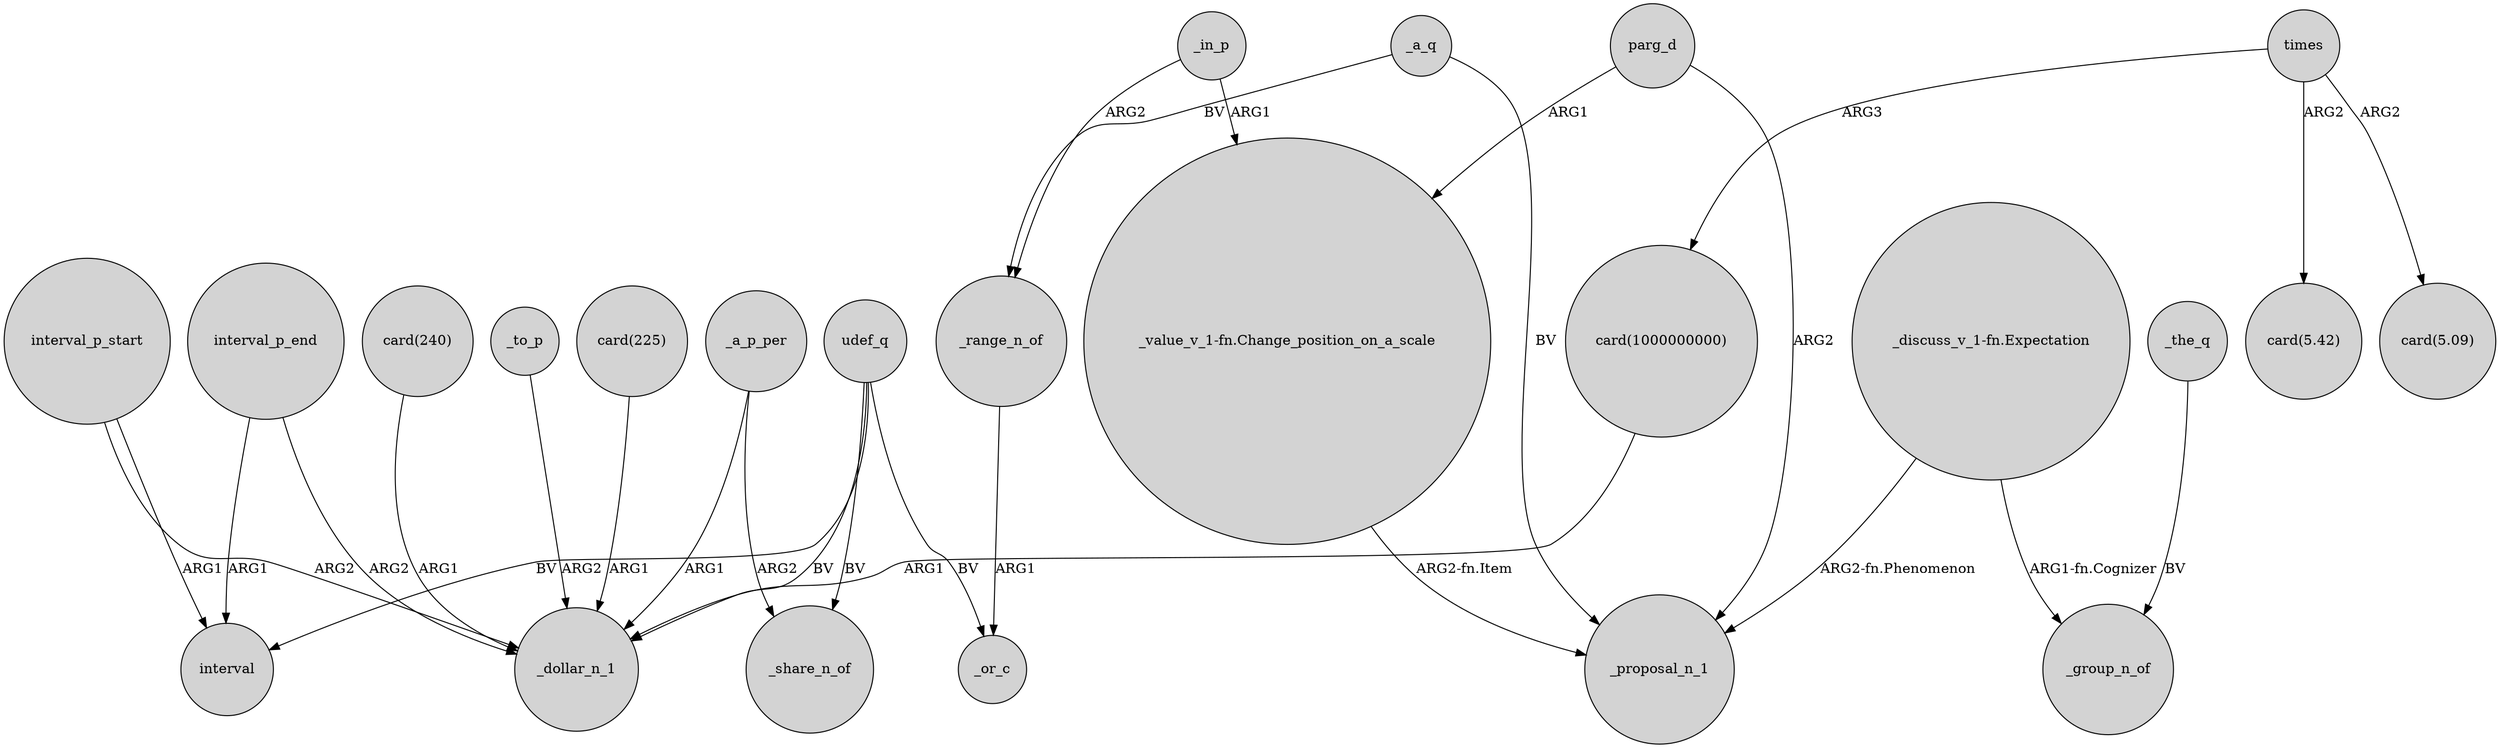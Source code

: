 digraph {
	node [shape=circle style=filled]
	"card(1000000000)" -> _dollar_n_1 [label=ARG1]
	"_discuss_v_1-fn.Expectation" -> _proposal_n_1 [label="ARG2-fn.Phenomenon"]
	"_discuss_v_1-fn.Expectation" -> _group_n_of [label="ARG1-fn.Cognizer"]
	times -> "card(5.42)" [label=ARG2]
	"card(225)" -> _dollar_n_1 [label=ARG1]
	_a_q -> _proposal_n_1 [label=BV]
	udef_q -> interval [label=BV]
	parg_d -> "_value_v_1-fn.Change_position_on_a_scale" [label=ARG1]
	_in_p -> _range_n_of [label=ARG2]
	_to_p -> _dollar_n_1 [label=ARG2]
	times -> "card(1000000000)" [label=ARG3]
	interval_p_start -> interval [label=ARG1]
	_in_p -> "_value_v_1-fn.Change_position_on_a_scale" [label=ARG1]
	udef_q -> _or_c [label=BV]
	_a_p_per -> _share_n_of [label=ARG2]
	udef_q -> _share_n_of [label=BV]
	_the_q -> _group_n_of [label=BV]
	udef_q -> _dollar_n_1 [label=BV]
	interval_p_end -> interval [label=ARG1]
	_a_p_per -> _dollar_n_1 [label=ARG1]
	interval_p_end -> _dollar_n_1 [label=ARG2]
	"card(240)" -> _dollar_n_1 [label=ARG1]
	_a_q -> _range_n_of [label=BV]
	"_value_v_1-fn.Change_position_on_a_scale" -> _proposal_n_1 [label="ARG2-fn.Item"]
	times -> "card(5.09)" [label=ARG2]
	_range_n_of -> _or_c [label=ARG1]
	parg_d -> _proposal_n_1 [label=ARG2]
	interval_p_start -> _dollar_n_1 [label=ARG2]
}
